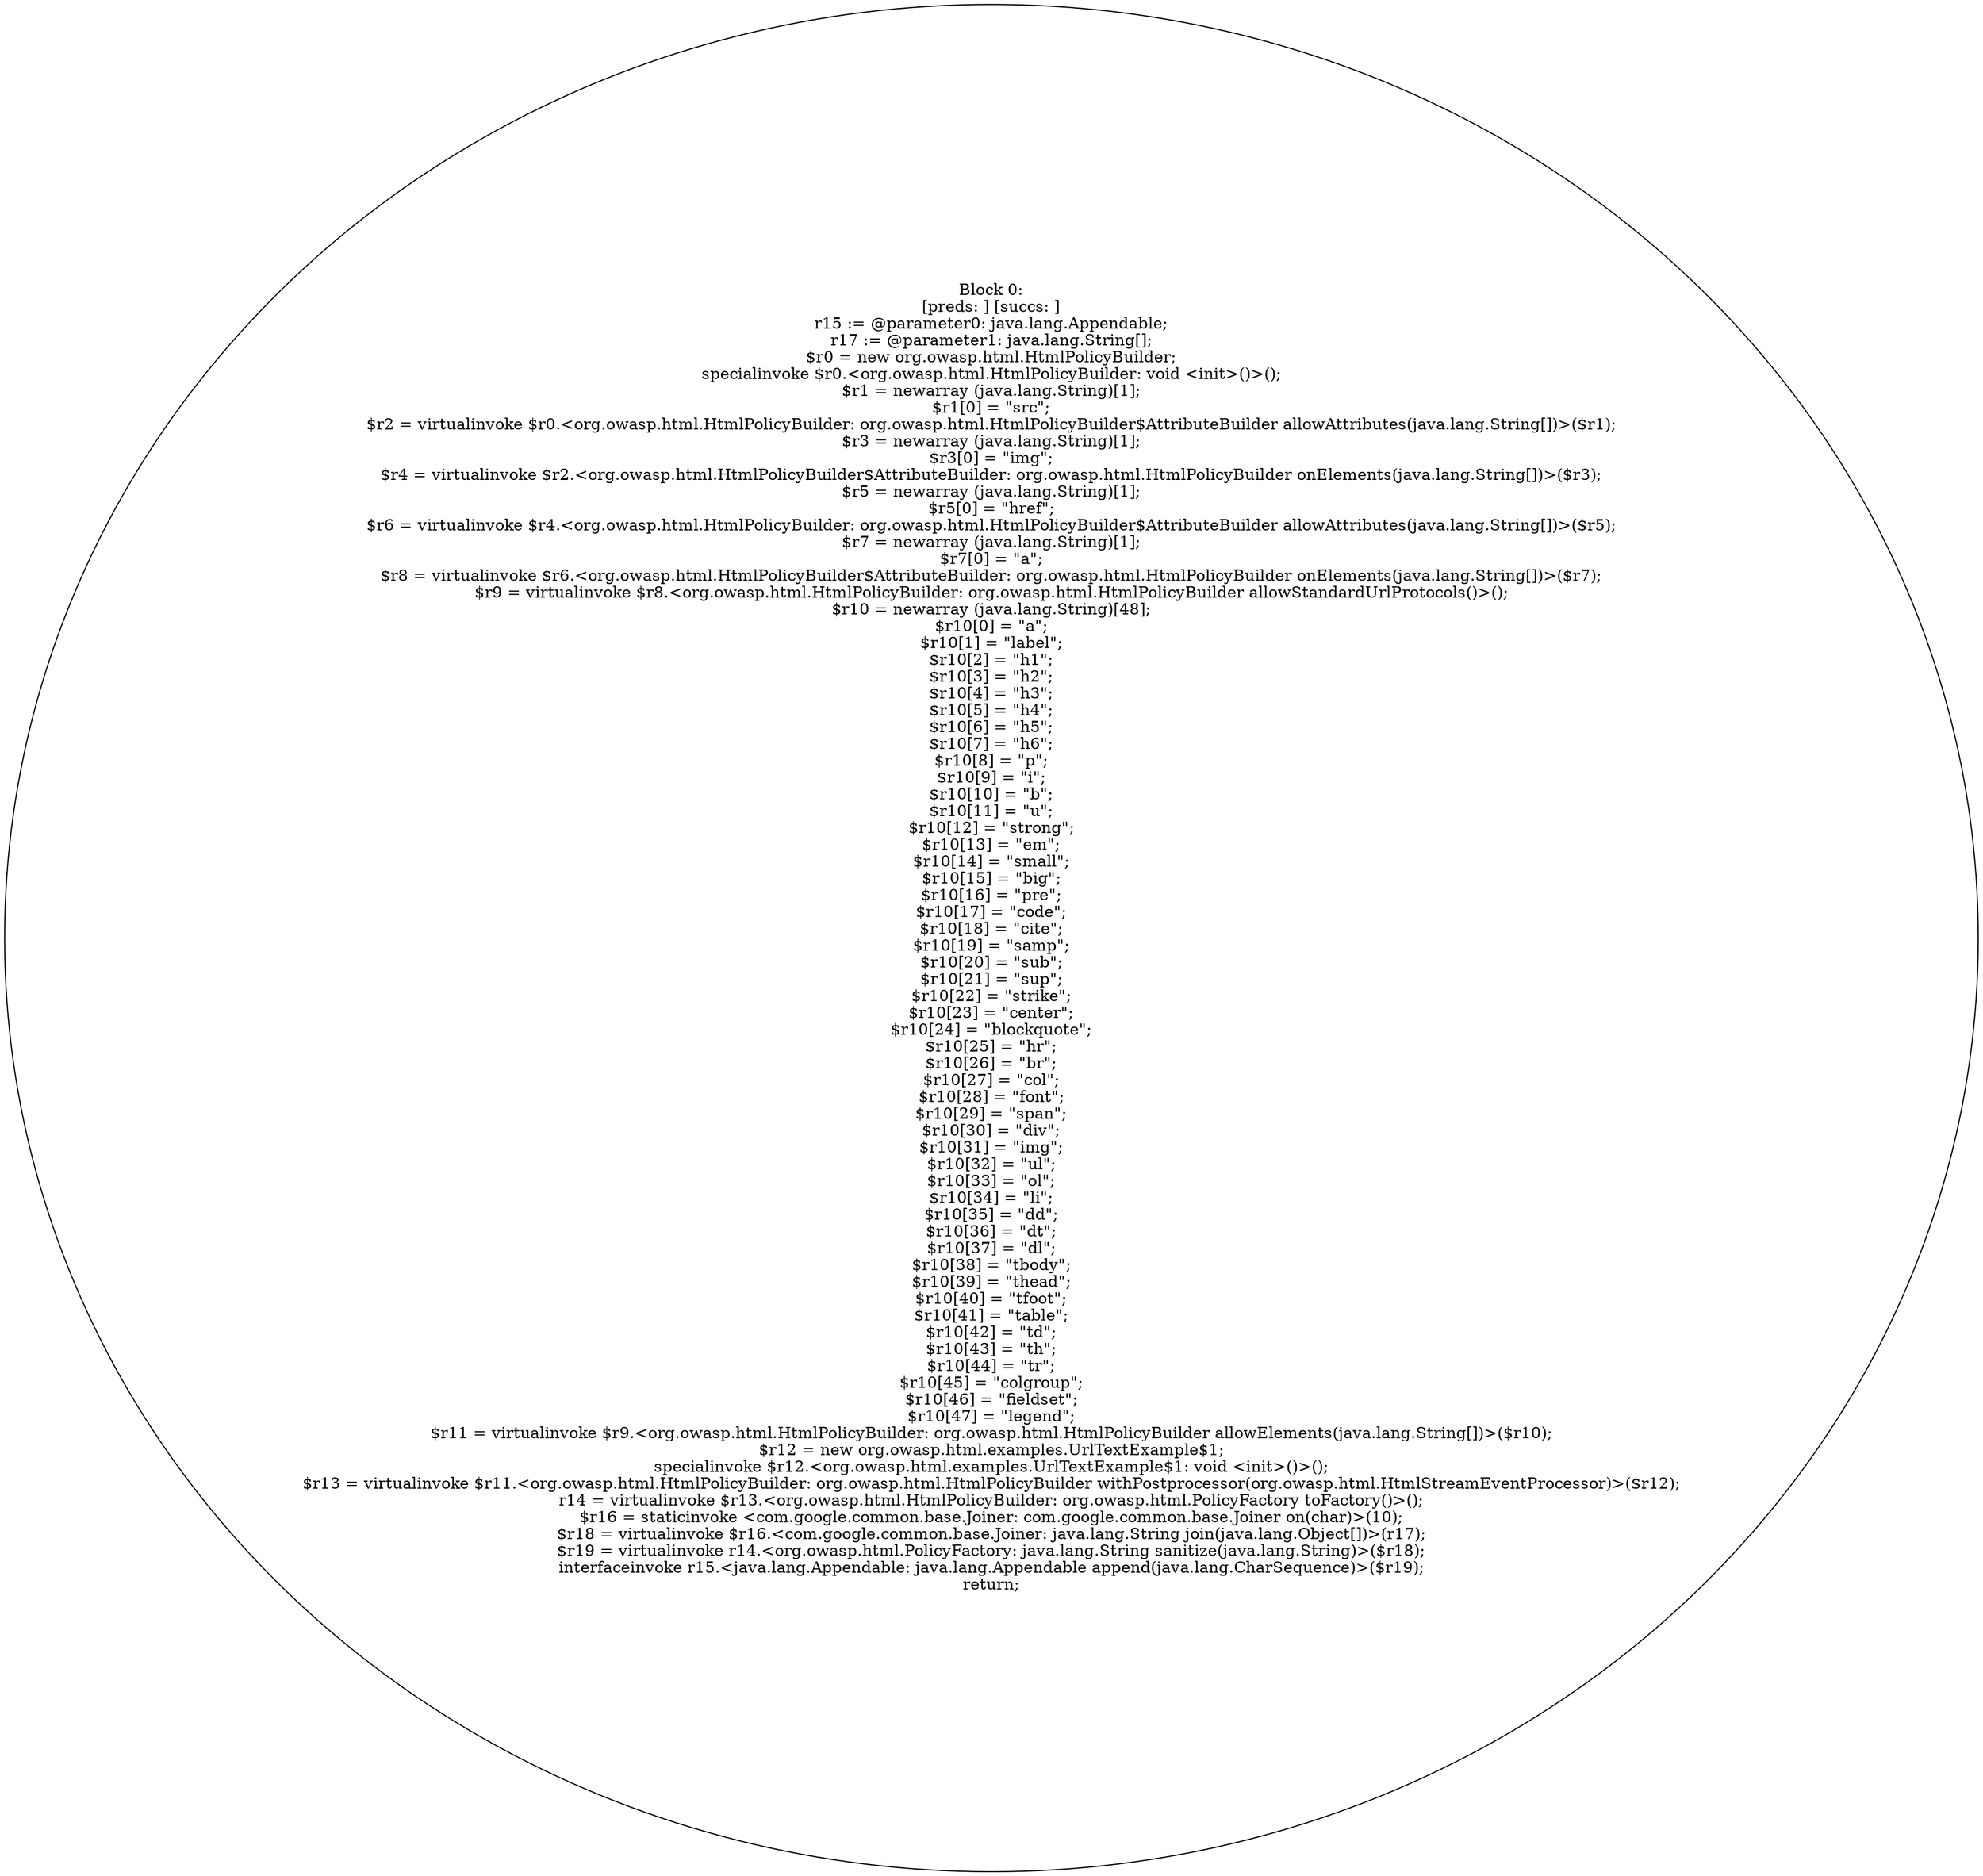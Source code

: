 digraph "unitGraph" {
    "Block 0:
[preds: ] [succs: ]
r15 := @parameter0: java.lang.Appendable;
r17 := @parameter1: java.lang.String[];
$r0 = new org.owasp.html.HtmlPolicyBuilder;
specialinvoke $r0.<org.owasp.html.HtmlPolicyBuilder: void <init>()>();
$r1 = newarray (java.lang.String)[1];
$r1[0] = \"src\";
$r2 = virtualinvoke $r0.<org.owasp.html.HtmlPolicyBuilder: org.owasp.html.HtmlPolicyBuilder$AttributeBuilder allowAttributes(java.lang.String[])>($r1);
$r3 = newarray (java.lang.String)[1];
$r3[0] = \"img\";
$r4 = virtualinvoke $r2.<org.owasp.html.HtmlPolicyBuilder$AttributeBuilder: org.owasp.html.HtmlPolicyBuilder onElements(java.lang.String[])>($r3);
$r5 = newarray (java.lang.String)[1];
$r5[0] = \"href\";
$r6 = virtualinvoke $r4.<org.owasp.html.HtmlPolicyBuilder: org.owasp.html.HtmlPolicyBuilder$AttributeBuilder allowAttributes(java.lang.String[])>($r5);
$r7 = newarray (java.lang.String)[1];
$r7[0] = \"a\";
$r8 = virtualinvoke $r6.<org.owasp.html.HtmlPolicyBuilder$AttributeBuilder: org.owasp.html.HtmlPolicyBuilder onElements(java.lang.String[])>($r7);
$r9 = virtualinvoke $r8.<org.owasp.html.HtmlPolicyBuilder: org.owasp.html.HtmlPolicyBuilder allowStandardUrlProtocols()>();
$r10 = newarray (java.lang.String)[48];
$r10[0] = \"a\";
$r10[1] = \"label\";
$r10[2] = \"h1\";
$r10[3] = \"h2\";
$r10[4] = \"h3\";
$r10[5] = \"h4\";
$r10[6] = \"h5\";
$r10[7] = \"h6\";
$r10[8] = \"p\";
$r10[9] = \"i\";
$r10[10] = \"b\";
$r10[11] = \"u\";
$r10[12] = \"strong\";
$r10[13] = \"em\";
$r10[14] = \"small\";
$r10[15] = \"big\";
$r10[16] = \"pre\";
$r10[17] = \"code\";
$r10[18] = \"cite\";
$r10[19] = \"samp\";
$r10[20] = \"sub\";
$r10[21] = \"sup\";
$r10[22] = \"strike\";
$r10[23] = \"center\";
$r10[24] = \"blockquote\";
$r10[25] = \"hr\";
$r10[26] = \"br\";
$r10[27] = \"col\";
$r10[28] = \"font\";
$r10[29] = \"span\";
$r10[30] = \"div\";
$r10[31] = \"img\";
$r10[32] = \"ul\";
$r10[33] = \"ol\";
$r10[34] = \"li\";
$r10[35] = \"dd\";
$r10[36] = \"dt\";
$r10[37] = \"dl\";
$r10[38] = \"tbody\";
$r10[39] = \"thead\";
$r10[40] = \"tfoot\";
$r10[41] = \"table\";
$r10[42] = \"td\";
$r10[43] = \"th\";
$r10[44] = \"tr\";
$r10[45] = \"colgroup\";
$r10[46] = \"fieldset\";
$r10[47] = \"legend\";
$r11 = virtualinvoke $r9.<org.owasp.html.HtmlPolicyBuilder: org.owasp.html.HtmlPolicyBuilder allowElements(java.lang.String[])>($r10);
$r12 = new org.owasp.html.examples.UrlTextExample$1;
specialinvoke $r12.<org.owasp.html.examples.UrlTextExample$1: void <init>()>();
$r13 = virtualinvoke $r11.<org.owasp.html.HtmlPolicyBuilder: org.owasp.html.HtmlPolicyBuilder withPostprocessor(org.owasp.html.HtmlStreamEventProcessor)>($r12);
r14 = virtualinvoke $r13.<org.owasp.html.HtmlPolicyBuilder: org.owasp.html.PolicyFactory toFactory()>();
$r16 = staticinvoke <com.google.common.base.Joiner: com.google.common.base.Joiner on(char)>(10);
$r18 = virtualinvoke $r16.<com.google.common.base.Joiner: java.lang.String join(java.lang.Object[])>(r17);
$r19 = virtualinvoke r14.<org.owasp.html.PolicyFactory: java.lang.String sanitize(java.lang.String)>($r18);
interfaceinvoke r15.<java.lang.Appendable: java.lang.Appendable append(java.lang.CharSequence)>($r19);
return;
"
}
